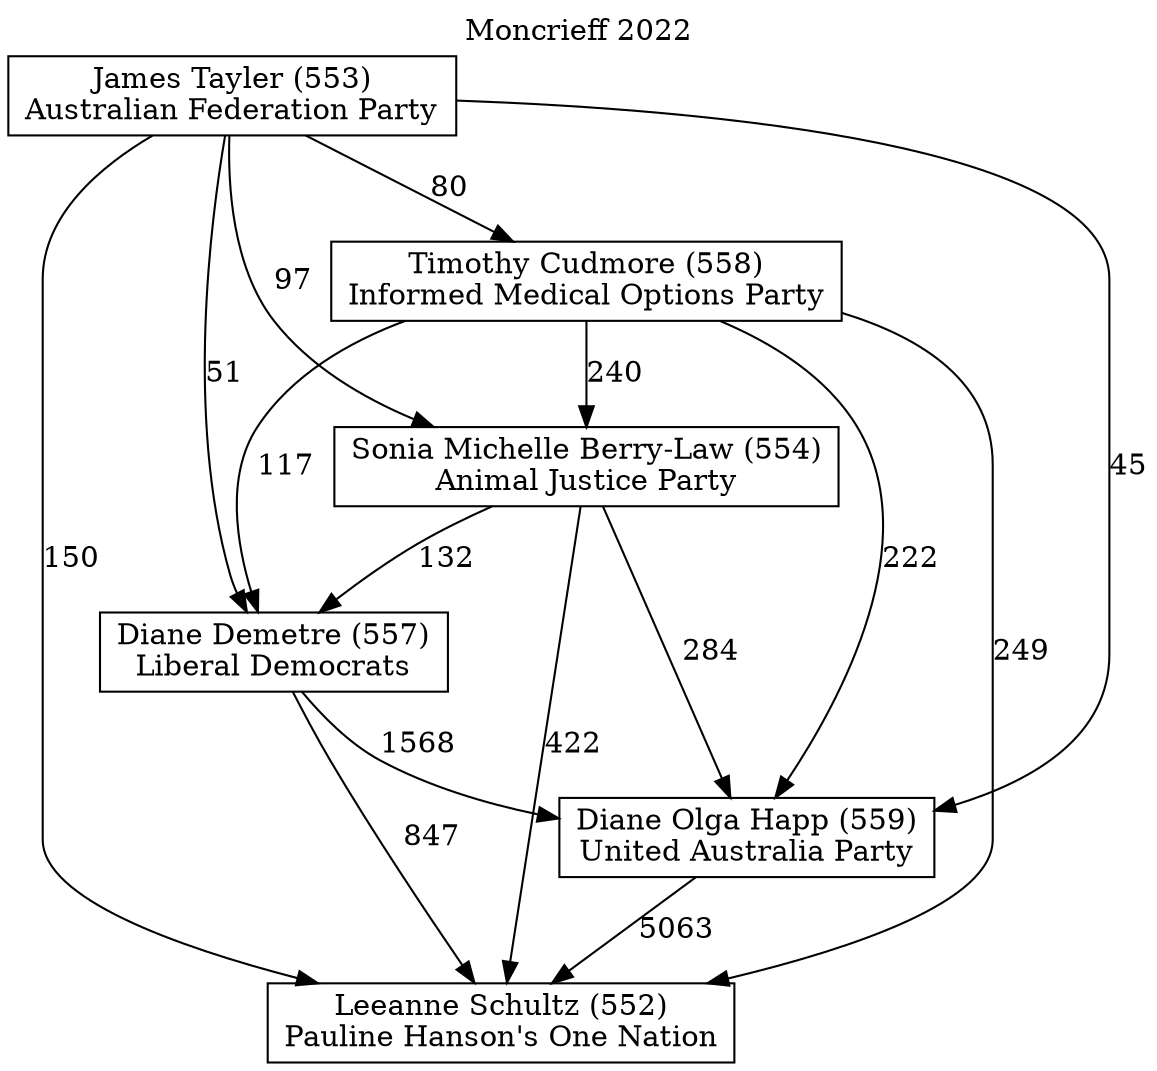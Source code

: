 // House preference flow
digraph "Leeanne Schultz (552)_Moncrieff_2022" {
	graph [label="Moncrieff 2022" labelloc=t mclimit=10]
	node [shape=box]
	"Leeanne Schultz (552)" [label="Leeanne Schultz (552)
Pauline Hanson's One Nation"]
	"Diane Olga Happ (559)" [label="Diane Olga Happ (559)
United Australia Party"]
	"Diane Demetre (557)" [label="Diane Demetre (557)
Liberal Democrats"]
	"Sonia Michelle Berry-Law (554)" [label="Sonia Michelle Berry-Law (554)
Animal Justice Party"]
	"Timothy Cudmore (558)" [label="Timothy Cudmore (558)
Informed Medical Options Party"]
	"James Tayler (553)" [label="James Tayler (553)
Australian Federation Party"]
	"Diane Olga Happ (559)" -> "Leeanne Schultz (552)" [label=5063]
	"Diane Demetre (557)" -> "Diane Olga Happ (559)" [label=1568]
	"Sonia Michelle Berry-Law (554)" -> "Diane Demetre (557)" [label=132]
	"Timothy Cudmore (558)" -> "Sonia Michelle Berry-Law (554)" [label=240]
	"James Tayler (553)" -> "Timothy Cudmore (558)" [label=80]
	"Diane Demetre (557)" -> "Leeanne Schultz (552)" [label=847]
	"Sonia Michelle Berry-Law (554)" -> "Leeanne Schultz (552)" [label=422]
	"Timothy Cudmore (558)" -> "Leeanne Schultz (552)" [label=249]
	"James Tayler (553)" -> "Leeanne Schultz (552)" [label=150]
	"James Tayler (553)" -> "Sonia Michelle Berry-Law (554)" [label=97]
	"Timothy Cudmore (558)" -> "Diane Demetre (557)" [label=117]
	"James Tayler (553)" -> "Diane Demetre (557)" [label=51]
	"Sonia Michelle Berry-Law (554)" -> "Diane Olga Happ (559)" [label=284]
	"Timothy Cudmore (558)" -> "Diane Olga Happ (559)" [label=222]
	"James Tayler (553)" -> "Diane Olga Happ (559)" [label=45]
}
